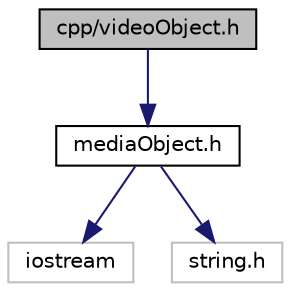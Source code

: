 digraph "cpp/videoObject.h"
{
 // LATEX_PDF_SIZE
  edge [fontname="Helvetica",fontsize="10",labelfontname="Helvetica",labelfontsize="10"];
  node [fontname="Helvetica",fontsize="10",shape=record];
  Node1 [label="cpp/videoObject.h",height=0.2,width=0.4,color="black", fillcolor="grey75", style="filled", fontcolor="black",tooltip="Header file for the VideoObject class."];
  Node1 -> Node2 [color="midnightblue",fontsize="10",style="solid"];
  Node2 [label="mediaObject.h",height=0.2,width=0.4,color="black", fillcolor="white", style="filled",URL="$mediaObject_8h.html",tooltip="Header file for the MediaObject class."];
  Node2 -> Node3 [color="midnightblue",fontsize="10",style="solid"];
  Node3 [label="iostream",height=0.2,width=0.4,color="grey75", fillcolor="white", style="filled",tooltip=" "];
  Node2 -> Node4 [color="midnightblue",fontsize="10",style="solid"];
  Node4 [label="string.h",height=0.2,width=0.4,color="grey75", fillcolor="white", style="filled",tooltip=" "];
}
